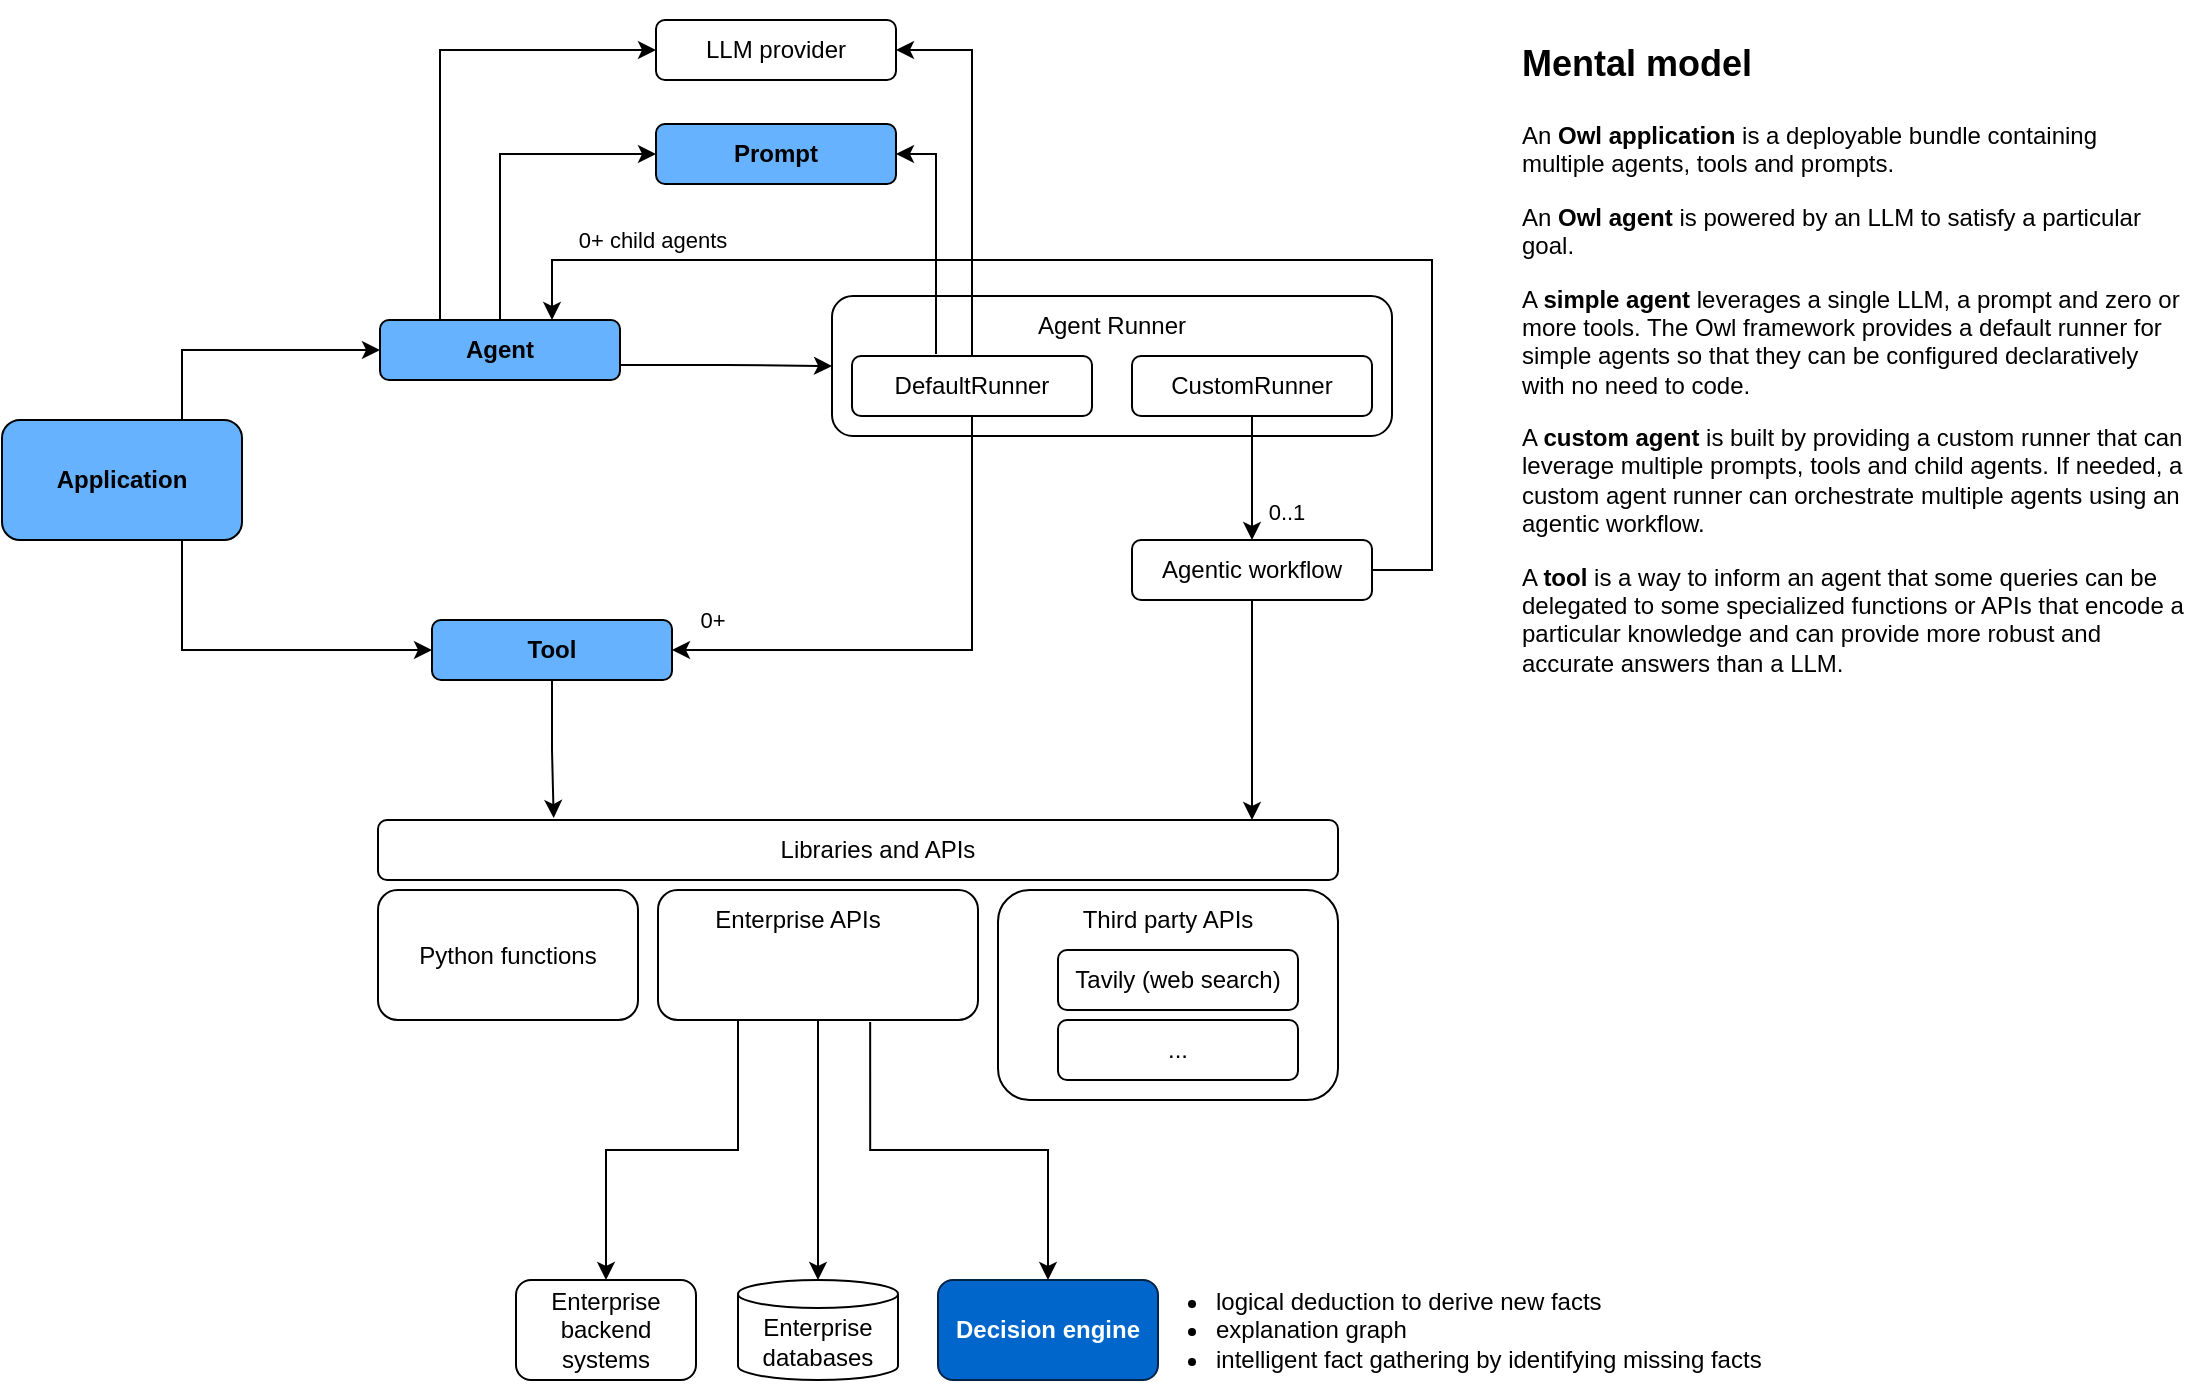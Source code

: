 <mxfile version="23.1.5" type="device">
  <diagram name="Page-1" id="koKYllzYylF1F7KYLpVS">
    <mxGraphModel dx="1200" dy="751" grid="1" gridSize="10" guides="1" tooltips="1" connect="1" arrows="1" fold="1" page="1" pageScale="1" pageWidth="1654" pageHeight="1169" math="0" shadow="0">
      <root>
        <mxCell id="0" />
        <mxCell id="1" parent="0" />
        <mxCell id="paQ9tnQQhuRcGCuXe4jG-27" value="" style="rounded=1;whiteSpace=wrap;html=1;" parent="1" vertex="1">
          <mxGeometry x="373" y="470" width="480" height="30" as="geometry" />
        </mxCell>
        <mxCell id="paQ9tnQQhuRcGCuXe4jG-8" style="edgeStyle=orthogonalEdgeStyle;rounded=0;orthogonalLoop=1;jettySize=auto;html=1;exitX=0.75;exitY=0;exitDx=0;exitDy=0;entryX=0;entryY=0.5;entryDx=0;entryDy=0;" parent="1" source="paQ9tnQQhuRcGCuXe4jG-1" target="paQ9tnQQhuRcGCuXe4jG-2" edge="1">
          <mxGeometry relative="1" as="geometry" />
        </mxCell>
        <mxCell id="paQ9tnQQhuRcGCuXe4jG-9" style="edgeStyle=orthogonalEdgeStyle;rounded=0;orthogonalLoop=1;jettySize=auto;html=1;exitX=0.75;exitY=1;exitDx=0;exitDy=0;entryX=0;entryY=0.5;entryDx=0;entryDy=0;" parent="1" source="paQ9tnQQhuRcGCuXe4jG-1" target="paQ9tnQQhuRcGCuXe4jG-4" edge="1">
          <mxGeometry relative="1" as="geometry" />
        </mxCell>
        <mxCell id="paQ9tnQQhuRcGCuXe4jG-1" value="Application" style="rounded=1;whiteSpace=wrap;html=1;fillColor=#66B2FF;fontStyle=1" parent="1" vertex="1">
          <mxGeometry x="185" y="270" width="120" height="60" as="geometry" />
        </mxCell>
        <mxCell id="paQ9tnQQhuRcGCuXe4jG-40" style="edgeStyle=orthogonalEdgeStyle;rounded=0;orthogonalLoop=1;jettySize=auto;html=1;exitX=1;exitY=0.75;exitDx=0;exitDy=0;entryX=0;entryY=0.5;entryDx=0;entryDy=0;" parent="1" source="paQ9tnQQhuRcGCuXe4jG-2" target="paQ9tnQQhuRcGCuXe4jG-10" edge="1">
          <mxGeometry relative="1" as="geometry" />
        </mxCell>
        <mxCell id="paQ9tnQQhuRcGCuXe4jG-42" style="edgeStyle=orthogonalEdgeStyle;rounded=0;orthogonalLoop=1;jettySize=auto;html=1;exitX=0.25;exitY=0;exitDx=0;exitDy=0;entryX=0;entryY=0.5;entryDx=0;entryDy=0;" parent="1" source="paQ9tnQQhuRcGCuXe4jG-2" target="paQ9tnQQhuRcGCuXe4jG-13" edge="1">
          <mxGeometry relative="1" as="geometry" />
        </mxCell>
        <mxCell id="paQ9tnQQhuRcGCuXe4jG-43" style="edgeStyle=orthogonalEdgeStyle;rounded=0;orthogonalLoop=1;jettySize=auto;html=1;exitX=0.5;exitY=0;exitDx=0;exitDy=0;entryX=0;entryY=0.5;entryDx=0;entryDy=0;" parent="1" source="paQ9tnQQhuRcGCuXe4jG-2" target="paQ9tnQQhuRcGCuXe4jG-3" edge="1">
          <mxGeometry relative="1" as="geometry" />
        </mxCell>
        <mxCell id="paQ9tnQQhuRcGCuXe4jG-2" value="Agent" style="rounded=1;whiteSpace=wrap;html=1;fillColor=#66B2FF;fontStyle=1" parent="1" vertex="1">
          <mxGeometry x="374" y="220" width="120" height="30" as="geometry" />
        </mxCell>
        <mxCell id="paQ9tnQQhuRcGCuXe4jG-3" value="Prompt" style="rounded=1;whiteSpace=wrap;html=1;fillColor=#66B2FF;fontStyle=1" parent="1" vertex="1">
          <mxGeometry x="512" y="122" width="120" height="30" as="geometry" />
        </mxCell>
        <mxCell id="paQ9tnQQhuRcGCuXe4jG-31" style="edgeStyle=orthogonalEdgeStyle;rounded=0;orthogonalLoop=1;jettySize=auto;html=1;exitX=0.5;exitY=1;exitDx=0;exitDy=0;entryX=0.183;entryY=-0.033;entryDx=0;entryDy=0;entryPerimeter=0;" parent="1" source="paQ9tnQQhuRcGCuXe4jG-4" target="paQ9tnQQhuRcGCuXe4jG-27" edge="1">
          <mxGeometry relative="1" as="geometry" />
        </mxCell>
        <mxCell id="paQ9tnQQhuRcGCuXe4jG-4" value="Tool" style="rounded=1;whiteSpace=wrap;html=1;fillColor=#66B2FF;fontStyle=1" parent="1" vertex="1">
          <mxGeometry x="400" y="370" width="120" height="30" as="geometry" />
        </mxCell>
        <mxCell id="paQ9tnQQhuRcGCuXe4jG-5" value="Agentic workflow" style="rounded=1;whiteSpace=wrap;html=1;" parent="1" vertex="1">
          <mxGeometry x="750" y="330" width="120" height="30" as="geometry" />
        </mxCell>
        <mxCell id="paQ9tnQQhuRcGCuXe4jG-10" value="" style="rounded=1;whiteSpace=wrap;html=1;align=center;" parent="1" vertex="1">
          <mxGeometry x="600" y="208" width="280" height="70" as="geometry" />
        </mxCell>
        <mxCell id="paQ9tnQQhuRcGCuXe4jG-46" style="edgeStyle=orthogonalEdgeStyle;rounded=0;orthogonalLoop=1;jettySize=auto;html=1;entryX=1;entryY=0.5;entryDx=0;entryDy=0;" parent="1" source="paQ9tnQQhuRcGCuXe4jG-11" target="paQ9tnQQhuRcGCuXe4jG-4" edge="1">
          <mxGeometry relative="1" as="geometry">
            <Array as="points">
              <mxPoint x="670" y="385" />
            </Array>
          </mxGeometry>
        </mxCell>
        <mxCell id="paQ9tnQQhuRcGCuXe4jG-54" value="0+" style="edgeLabel;html=1;align=center;verticalAlign=middle;resizable=0;points=[];" parent="paQ9tnQQhuRcGCuXe4jG-46" vertex="1" connectable="0">
          <mxGeometry x="0.897" relative="1" as="geometry">
            <mxPoint x="6" y="-15" as="offset" />
          </mxGeometry>
        </mxCell>
        <mxCell id="paQ9tnQQhuRcGCuXe4jG-51" style="edgeStyle=orthogonalEdgeStyle;rounded=0;orthogonalLoop=1;jettySize=auto;html=1;exitX=0.35;exitY=-0.033;exitDx=0;exitDy=0;entryX=1;entryY=0.5;entryDx=0;entryDy=0;exitPerimeter=0;" parent="1" source="paQ9tnQQhuRcGCuXe4jG-11" target="paQ9tnQQhuRcGCuXe4jG-3" edge="1">
          <mxGeometry relative="1" as="geometry" />
        </mxCell>
        <mxCell id="paQ9tnQQhuRcGCuXe4jG-52" style="edgeStyle=orthogonalEdgeStyle;rounded=0;orthogonalLoop=1;jettySize=auto;html=1;exitX=0.5;exitY=0;exitDx=0;exitDy=0;entryX=1;entryY=0.5;entryDx=0;entryDy=0;" parent="1" source="paQ9tnQQhuRcGCuXe4jG-11" target="paQ9tnQQhuRcGCuXe4jG-13" edge="1">
          <mxGeometry relative="1" as="geometry" />
        </mxCell>
        <mxCell id="paQ9tnQQhuRcGCuXe4jG-11" value="DefaultRunner" style="rounded=1;whiteSpace=wrap;html=1;" parent="1" vertex="1">
          <mxGeometry x="610" y="238" width="120" height="30" as="geometry" />
        </mxCell>
        <mxCell id="paQ9tnQQhuRcGCuXe4jG-38" style="edgeStyle=orthogonalEdgeStyle;rounded=0;orthogonalLoop=1;jettySize=auto;html=1;exitX=0.5;exitY=1;exitDx=0;exitDy=0;entryX=0.5;entryY=0;entryDx=0;entryDy=0;" parent="1" source="paQ9tnQQhuRcGCuXe4jG-12" target="paQ9tnQQhuRcGCuXe4jG-5" edge="1">
          <mxGeometry relative="1" as="geometry" />
        </mxCell>
        <mxCell id="paQ9tnQQhuRcGCuXe4jG-53" value="0..1" style="edgeLabel;html=1;align=center;verticalAlign=middle;resizable=0;points=[];" parent="paQ9tnQQhuRcGCuXe4jG-38" vertex="1" connectable="0">
          <mxGeometry x="0.548" y="1" relative="1" as="geometry">
            <mxPoint x="16" as="offset" />
          </mxGeometry>
        </mxCell>
        <mxCell id="paQ9tnQQhuRcGCuXe4jG-45" style="edgeStyle=orthogonalEdgeStyle;rounded=0;orthogonalLoop=1;jettySize=auto;html=1;exitX=1;exitY=0.5;exitDx=0;exitDy=0;" parent="1" source="paQ9tnQQhuRcGCuXe4jG-5" edge="1">
          <mxGeometry relative="1" as="geometry">
            <mxPoint x="460" y="220" as="targetPoint" />
            <Array as="points">
              <mxPoint x="900" y="345" />
              <mxPoint x="900" y="190" />
              <mxPoint x="460" y="190" />
            </Array>
          </mxGeometry>
        </mxCell>
        <mxCell id="paQ9tnQQhuRcGCuXe4jG-50" value="0+ child agents" style="edgeLabel;html=1;align=center;verticalAlign=middle;resizable=0;points=[];" parent="paQ9tnQQhuRcGCuXe4jG-45" vertex="1" connectable="0">
          <mxGeometry x="0.921" relative="1" as="geometry">
            <mxPoint x="50" y="-14" as="offset" />
          </mxGeometry>
        </mxCell>
        <mxCell id="paQ9tnQQhuRcGCuXe4jG-12" value="CustomRunner" style="rounded=1;whiteSpace=wrap;html=1;" parent="1" vertex="1">
          <mxGeometry x="750" y="238" width="120" height="30" as="geometry" />
        </mxCell>
        <mxCell id="paQ9tnQQhuRcGCuXe4jG-13" value="LLM provider" style="rounded=1;whiteSpace=wrap;html=1;" parent="1" vertex="1">
          <mxGeometry x="512" y="70" width="120" height="30" as="geometry" />
        </mxCell>
        <mxCell id="XyWCPdnEIUYmSdsO8iBO-4" style="edgeStyle=orthogonalEdgeStyle;rounded=0;orthogonalLoop=1;jettySize=auto;html=1;exitX=0.25;exitY=1;exitDx=0;exitDy=0;entryX=0.5;entryY=0;entryDx=0;entryDy=0;" edge="1" parent="1" source="paQ9tnQQhuRcGCuXe4jG-17" target="XyWCPdnEIUYmSdsO8iBO-2">
          <mxGeometry relative="1" as="geometry" />
        </mxCell>
        <mxCell id="paQ9tnQQhuRcGCuXe4jG-17" value="" style="rounded=1;whiteSpace=wrap;html=1;" parent="1" vertex="1">
          <mxGeometry x="513" y="505" width="160" height="65" as="geometry" />
        </mxCell>
        <mxCell id="paQ9tnQQhuRcGCuXe4jG-18" value="" style="rounded=1;whiteSpace=wrap;html=1;" parent="1" vertex="1">
          <mxGeometry x="683" y="505" width="170" height="105" as="geometry" />
        </mxCell>
        <mxCell id="paQ9tnQQhuRcGCuXe4jG-20" value="Python functions" style="rounded=1;whiteSpace=wrap;html=1;" parent="1" vertex="1">
          <mxGeometry x="373" y="505" width="130" height="65" as="geometry" />
        </mxCell>
        <mxCell id="paQ9tnQQhuRcGCuXe4jG-28" value="Enterprise APIs" style="text;html=1;align=center;verticalAlign=middle;whiteSpace=wrap;rounded=0;" parent="1" vertex="1">
          <mxGeometry x="533" y="505" width="100" height="30" as="geometry" />
        </mxCell>
        <mxCell id="paQ9tnQQhuRcGCuXe4jG-29" value="Third party APIs" style="text;html=1;align=center;verticalAlign=middle;whiteSpace=wrap;rounded=0;" parent="1" vertex="1">
          <mxGeometry x="718" y="505" width="100" height="30" as="geometry" />
        </mxCell>
        <mxCell id="paQ9tnQQhuRcGCuXe4jG-16" value="Tavily (web search)" style="rounded=1;whiteSpace=wrap;html=1;" parent="1" vertex="1">
          <mxGeometry x="713" y="535" width="120" height="30" as="geometry" />
        </mxCell>
        <mxCell id="paQ9tnQQhuRcGCuXe4jG-30" value="..." style="rounded=1;whiteSpace=wrap;html=1;" parent="1" vertex="1">
          <mxGeometry x="713" y="570" width="120" height="30" as="geometry" />
        </mxCell>
        <mxCell id="paQ9tnQQhuRcGCuXe4jG-32" value="Enterprise databases" style="shape=cylinder3;whiteSpace=wrap;html=1;boundedLbl=1;backgroundOutline=1;size=7;" parent="1" vertex="1">
          <mxGeometry x="553" y="700" width="80" height="50" as="geometry" />
        </mxCell>
        <mxCell id="paQ9tnQQhuRcGCuXe4jG-33" value="Decision engine" style="rounded=1;whiteSpace=wrap;html=1;fillColor=#0066CC;fontColor=#FFFFFF;strokeColor=#002447;fontStyle=1" parent="1" vertex="1">
          <mxGeometry x="653" y="700" width="110" height="50" as="geometry" />
        </mxCell>
        <mxCell id="paQ9tnQQhuRcGCuXe4jG-35" style="edgeStyle=orthogonalEdgeStyle;rounded=0;orthogonalLoop=1;jettySize=auto;html=1;exitX=0.663;exitY=1.015;exitDx=0;exitDy=0;entryX=0.5;entryY=0;entryDx=0;entryDy=0;exitPerimeter=0;" parent="1" source="paQ9tnQQhuRcGCuXe4jG-17" target="paQ9tnQQhuRcGCuXe4jG-33" edge="1">
          <mxGeometry relative="1" as="geometry">
            <mxPoint x="608" y="619" as="sourcePoint" />
            <mxPoint x="506" y="730" as="targetPoint" />
          </mxGeometry>
        </mxCell>
        <mxCell id="paQ9tnQQhuRcGCuXe4jG-36" value="Agent Runner" style="text;html=1;align=center;verticalAlign=middle;whiteSpace=wrap;rounded=0;" parent="1" vertex="1">
          <mxGeometry x="690" y="208" width="100" height="30" as="geometry" />
        </mxCell>
        <mxCell id="paQ9tnQQhuRcGCuXe4jG-44" value="Libraries and APIs" style="text;html=1;align=center;verticalAlign=middle;whiteSpace=wrap;rounded=0;" parent="1" vertex="1">
          <mxGeometry x="573" y="470" width="100" height="30" as="geometry" />
        </mxCell>
        <mxCell id="paQ9tnQQhuRcGCuXe4jG-49" value="&lt;h1&gt;&lt;span style=&quot;font-size: 18px;&quot;&gt;Mental model&lt;/span&gt;&lt;/h1&gt;&lt;p&gt;An &lt;b&gt;Owl application&lt;/b&gt; is a deployable bundle containing multiple agents, tools and prompts.&lt;/p&gt;&lt;p&gt;An &lt;b&gt;Owl agent&lt;/b&gt; is powered by an LLM to satisfy a particular goal.&amp;nbsp;&lt;/p&gt;&lt;p&gt;&lt;span style=&quot;background-color: initial;&quot;&gt;A &lt;b&gt;simple agent&lt;/b&gt; leverages a single LLM, a prompt and zero or more tools. The Owl framework provides a default runner for simple agents so that they can be configured declaratively with no need to code.&lt;/span&gt;&lt;/p&gt;&lt;p&gt;&lt;span style=&quot;background-color: initial;&quot;&gt;A &lt;b&gt;custom agent&lt;/b&gt; is built by providing a custom runner that can leverage multiple prompts, tools and child agents. If needed, a custom agent runner can orchestrate multiple agents using an agentic workflow.&lt;/span&gt;&lt;/p&gt;&lt;p&gt;A &lt;b&gt;tool&lt;/b&gt; is a way to inform an agent that some queries can be delegated to some specialized functions or APIs that encode a particular knowledge and can provide more robust and accurate answers than a LLM.&lt;/p&gt;&lt;p&gt;&lt;span style=&quot;background-color: initial;&quot;&gt;&amp;nbsp;&lt;/span&gt;&lt;br&gt;&lt;/p&gt;" style="text;html=1;spacing=5;spacingTop=-20;whiteSpace=wrap;overflow=hidden;rounded=0;" parent="1" vertex="1">
          <mxGeometry x="940" y="70" width="340" height="380" as="geometry" />
        </mxCell>
        <mxCell id="XyWCPdnEIUYmSdsO8iBO-1" value="&lt;ul&gt;&lt;li&gt;logical deduction to derive new facts&lt;/li&gt;&lt;li&gt;explanation graph&lt;/li&gt;&lt;li&gt;intelligent fact gathering by identifying missing facts&lt;/li&gt;&lt;/ul&gt;" style="text;html=1;align=left;verticalAlign=middle;whiteSpace=wrap;rounded=0;" vertex="1" parent="1">
          <mxGeometry x="750" y="710" width="330" height="30" as="geometry" />
        </mxCell>
        <mxCell id="XyWCPdnEIUYmSdsO8iBO-2" value="Enterprise backend systems" style="rounded=1;whiteSpace=wrap;html=1;" vertex="1" parent="1">
          <mxGeometry x="442" y="700" width="90" height="50" as="geometry" />
        </mxCell>
        <mxCell id="XyWCPdnEIUYmSdsO8iBO-3" style="edgeStyle=orthogonalEdgeStyle;rounded=0;orthogonalLoop=1;jettySize=auto;html=1;entryX=0.5;entryY=0;entryDx=0;entryDy=0;entryPerimeter=0;" edge="1" parent="1" source="paQ9tnQQhuRcGCuXe4jG-17" target="paQ9tnQQhuRcGCuXe4jG-32">
          <mxGeometry relative="1" as="geometry" />
        </mxCell>
        <mxCell id="XyWCPdnEIUYmSdsO8iBO-5" style="edgeStyle=orthogonalEdgeStyle;rounded=0;orthogonalLoop=1;jettySize=auto;html=1;" edge="1" parent="1" source="paQ9tnQQhuRcGCuXe4jG-5">
          <mxGeometry relative="1" as="geometry">
            <mxPoint x="810" y="470" as="targetPoint" />
          </mxGeometry>
        </mxCell>
      </root>
    </mxGraphModel>
  </diagram>
</mxfile>
